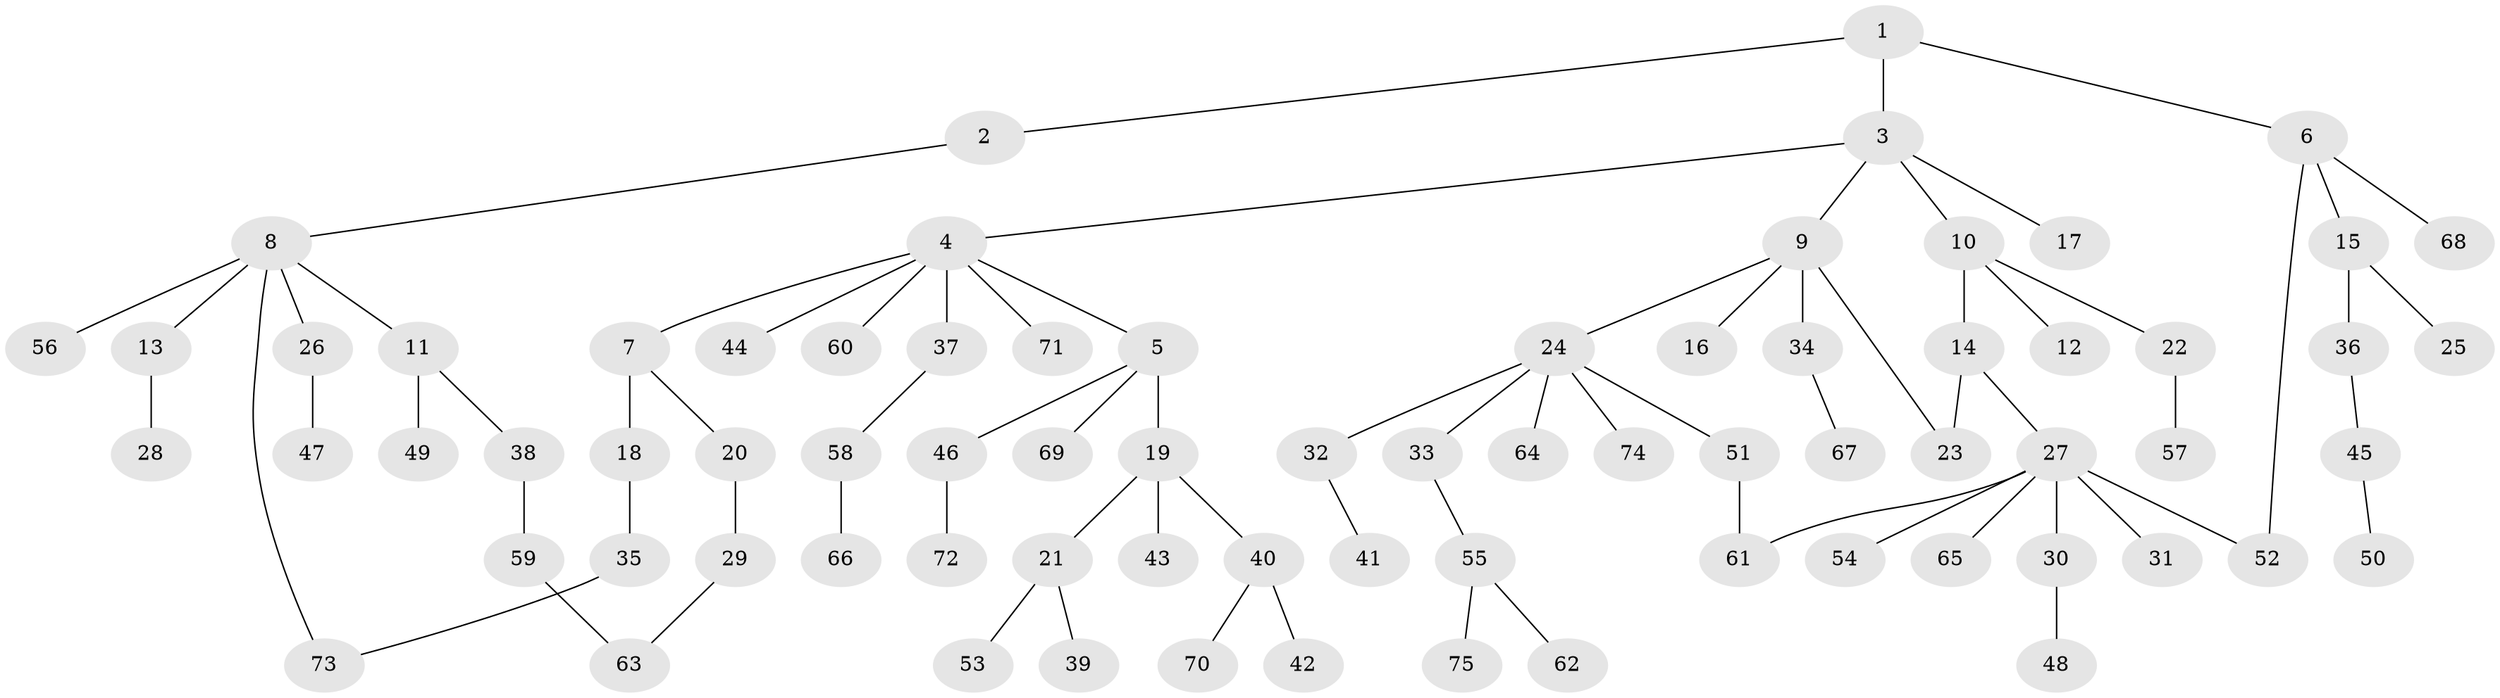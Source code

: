 // coarse degree distribution, {1: 0.5777777777777777, 4: 0.022222222222222223, 8: 0.022222222222222223, 2: 0.3333333333333333, 6: 0.022222222222222223, 18: 0.022222222222222223}
// Generated by graph-tools (version 1.1) at 2025/44/03/04/25 21:44:21]
// undirected, 75 vertices, 79 edges
graph export_dot {
graph [start="1"]
  node [color=gray90,style=filled];
  1;
  2;
  3;
  4;
  5;
  6;
  7;
  8;
  9;
  10;
  11;
  12;
  13;
  14;
  15;
  16;
  17;
  18;
  19;
  20;
  21;
  22;
  23;
  24;
  25;
  26;
  27;
  28;
  29;
  30;
  31;
  32;
  33;
  34;
  35;
  36;
  37;
  38;
  39;
  40;
  41;
  42;
  43;
  44;
  45;
  46;
  47;
  48;
  49;
  50;
  51;
  52;
  53;
  54;
  55;
  56;
  57;
  58;
  59;
  60;
  61;
  62;
  63;
  64;
  65;
  66;
  67;
  68;
  69;
  70;
  71;
  72;
  73;
  74;
  75;
  1 -- 2;
  1 -- 3;
  1 -- 6;
  2 -- 8;
  3 -- 4;
  3 -- 9;
  3 -- 10;
  3 -- 17;
  4 -- 5;
  4 -- 7;
  4 -- 37;
  4 -- 44;
  4 -- 60;
  4 -- 71;
  5 -- 19;
  5 -- 46;
  5 -- 69;
  6 -- 15;
  6 -- 52;
  6 -- 68;
  7 -- 18;
  7 -- 20;
  8 -- 11;
  8 -- 13;
  8 -- 26;
  8 -- 56;
  8 -- 73;
  9 -- 16;
  9 -- 23;
  9 -- 24;
  9 -- 34;
  10 -- 12;
  10 -- 14;
  10 -- 22;
  11 -- 38;
  11 -- 49;
  13 -- 28;
  14 -- 27;
  14 -- 23;
  15 -- 25;
  15 -- 36;
  18 -- 35;
  19 -- 21;
  19 -- 40;
  19 -- 43;
  20 -- 29;
  21 -- 39;
  21 -- 53;
  22 -- 57;
  24 -- 32;
  24 -- 33;
  24 -- 51;
  24 -- 64;
  24 -- 74;
  26 -- 47;
  27 -- 30;
  27 -- 31;
  27 -- 54;
  27 -- 65;
  27 -- 61;
  27 -- 52;
  29 -- 63;
  30 -- 48;
  32 -- 41;
  33 -- 55;
  34 -- 67;
  35 -- 73;
  36 -- 45;
  37 -- 58;
  38 -- 59;
  40 -- 42;
  40 -- 70;
  45 -- 50;
  46 -- 72;
  51 -- 61;
  55 -- 62;
  55 -- 75;
  58 -- 66;
  59 -- 63;
}
